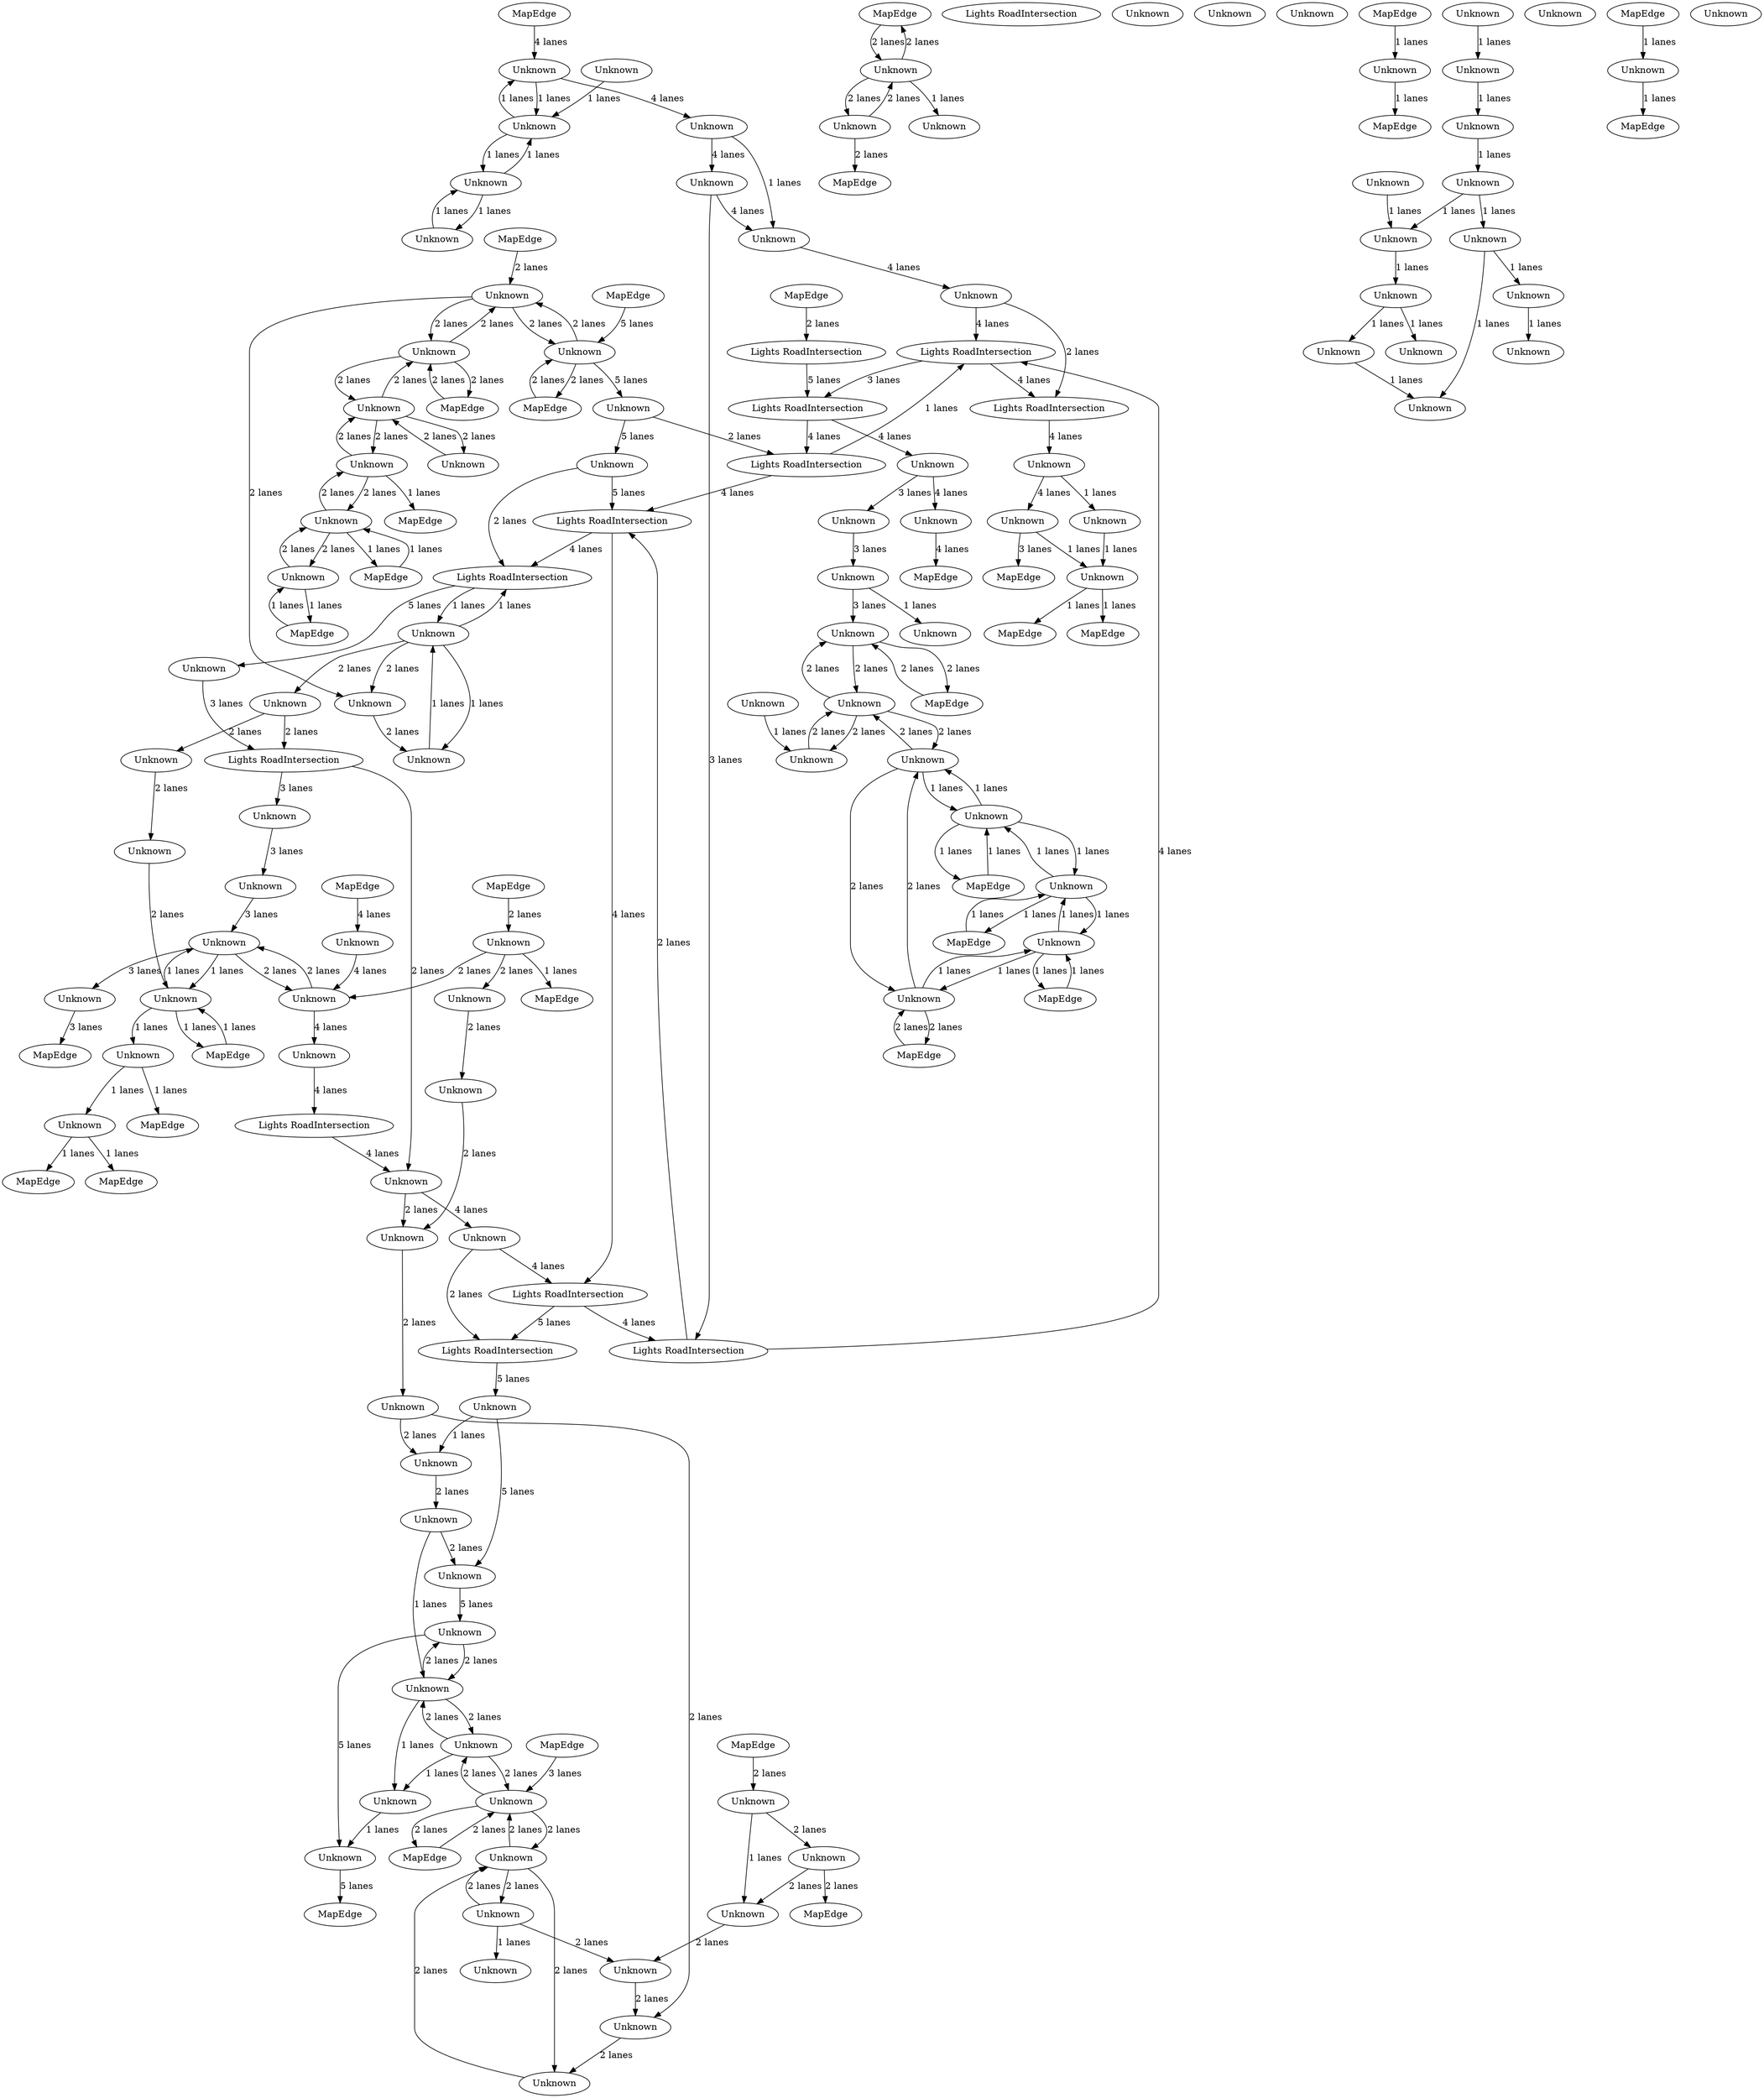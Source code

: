 digraph {
    0 [ label = "MapEdge" ]
    1 [ label = "MapEdge" ]
    2 [ label = "MapEdge" ]
    3 [ label = "MapEdge" ]
    4 [ label = "Lights RoadIntersection" ]
    5 [ label = "Lights RoadIntersection" ]
    6 [ label = "MapEdge" ]
    7 [ label = "Unknown" ]
    8 [ label = "Unknown" ]
    9 [ label = "MapEdge" ]
    10 [ label = "Lights RoadIntersection" ]
    11 [ label = "Lights RoadIntersection" ]
    12 [ label = "Unknown" ]
    13 [ label = "Lights RoadIntersection" ]
    14 [ label = "Unknown" ]
    15 [ label = "Lights RoadIntersection" ]
    16 [ label = "Unknown" ]
    17 [ label = "MapEdge" ]
    18 [ label = "Lights RoadIntersection" ]
    19 [ label = "Unknown" ]
    20 [ label = "Unknown" ]
    21 [ label = "MapEdge" ]
    22 [ label = "MapEdge" ]
    23 [ label = "Unknown" ]
    24 [ label = "MapEdge" ]
    25 [ label = "MapEdge" ]
    26 [ label = "MapEdge" ]
    27 [ label = "Unknown" ]
    28 [ label = "Unknown" ]
    29 [ label = "MapEdge" ]
    30 [ label = "Unknown" ]
    31 [ label = "Unknown" ]
    32 [ label = "Unknown" ]
    33 [ label = "Unknown" ]
    34 [ label = "Unknown" ]
    35 [ label = "Unknown" ]
    36 [ label = "Unknown" ]
    37 [ label = "Unknown" ]
    38 [ label = "Unknown" ]
    39 [ label = "Unknown" ]
    40 [ label = "Unknown" ]
    41 [ label = "Unknown" ]
    42 [ label = "MapEdge" ]
    43 [ label = "Unknown" ]
    44 [ label = "MapEdge" ]
    45 [ label = "MapEdge" ]
    46 [ label = "MapEdge" ]
    47 [ label = "Unknown" ]
    48 [ label = "Unknown" ]
    49 [ label = "Unknown" ]
    50 [ label = "Unknown" ]
    51 [ label = "Unknown" ]
    52 [ label = "Unknown" ]
    53 [ label = "Unknown" ]
    54 [ label = "Unknown" ]
    55 [ label = "Unknown" ]
    56 [ label = "Lights RoadIntersection" ]
    57 [ label = "MapEdge" ]
    58 [ label = "Unknown" ]
    59 [ label = "Unknown" ]
    60 [ label = "Unknown" ]
    61 [ label = "Unknown" ]
    62 [ label = "Unknown" ]
    63 [ label = "MapEdge" ]
    64 [ label = "Lights RoadIntersection" ]
    65 [ label = "MapEdge" ]
    66 [ label = "Unknown" ]
    67 [ label = "Unknown" ]
    68 [ label = "Unknown" ]
    69 [ label = "Unknown" ]
    70 [ label = "Unknown" ]
    71 [ label = "Unknown" ]
    72 [ label = "Unknown" ]
    73 [ label = "Unknown" ]
    74 [ label = "Unknown" ]
    75 [ label = "Unknown" ]
    76 [ label = "Unknown" ]
    77 [ label = "Unknown" ]
    78 [ label = "Unknown" ]
    79 [ label = "Unknown" ]
    80 [ label = "Unknown" ]
    81 [ label = "Unknown" ]
    82 [ label = "Unknown" ]
    83 [ label = "Unknown" ]
    84 [ label = "Unknown" ]
    85 [ label = "Lights RoadIntersection" ]
    86 [ label = "Unknown" ]
    87 [ label = "Unknown" ]
    88 [ label = "Lights RoadIntersection" ]
    89 [ label = "Unknown" ]
    90 [ label = "Unknown" ]
    91 [ label = "Unknown" ]
    92 [ label = "Unknown" ]
    93 [ label = "MapEdge" ]
    94 [ label = "Unknown" ]
    95 [ label = "MapEdge" ]
    96 [ label = "Unknown" ]
    97 [ label = "Unknown" ]
    98 [ label = "Unknown" ]
    99 [ label = "Unknown" ]
    100 [ label = "Unknown" ]
    101 [ label = "Unknown" ]
    102 [ label = "MapEdge" ]
    103 [ label = "Unknown" ]
    104 [ label = "MapEdge" ]
    105 [ label = "Unknown" ]
    106 [ label = "Unknown" ]
    107 [ label = "Unknown" ]
    108 [ label = "MapEdge" ]
    109 [ label = "Unknown" ]
    110 [ label = "Lights RoadIntersection" ]
    111 [ label = "Unknown" ]
    112 [ label = "Unknown" ]
    113 [ label = "MapEdge" ]
    114 [ label = "MapEdge" ]
    115 [ label = "Unknown" ]
    116 [ label = "Unknown" ]
    117 [ label = "Unknown" ]
    118 [ label = "Unknown" ]
    119 [ label = "Lights RoadIntersection" ]
    120 [ label = "MapEdge" ]
    121 [ label = "Unknown" ]
    122 [ label = "Unknown" ]
    123 [ label = "Unknown" ]
    124 [ label = "MapEdge" ]
    125 [ label = "Unknown" ]
    126 [ label = "MapEdge" ]
    127 [ label = "Unknown" ]
    128 [ label = "Unknown" ]
    129 [ label = "MapEdge" ]
    130 [ label = "Unknown" ]
    131 [ label = "MapEdge" ]
    132 [ label = "Unknown" ]
    133 [ label = "Unknown" ]
    134 [ label = "MapEdge" ]
    135 [ label = "MapEdge" ]
    136 [ label = "Unknown" ]
    137 [ label = "Unknown" ]
    138 [ label = "Unknown" ]
    139 [ label = "Unknown" ]
    140 [ label = "Unknown" ]
    141 [ label = "Unknown" ]
    142 [ label = "Unknown" ]
    143 [ label = "Unknown" ]
    144 [ label = "Unknown" ]
    145 [ label = "Unknown" ]
    146 [ label = "Unknown" ]
    147 [ label = "Unknown" ]
    148 [ label = "Unknown" ]
    149 [ label = "Unknown" ]
    150 [ label = "MapEdge" ]
    151 [ label = "MapEdge" ]
    152 [ label = "MapEdge" ]
    143 -> 121 [ label = "4 lanes" ]
    121 -> 85 [ label = "2 lanes" ]
    11 -> 110 [ label = "4 lanes" ]
    12 -> 88 [ label = "2 lanes" ]
    16 -> 13 [ label = "2 lanes" ]
    4 -> 13 [ label = "4 lanes" ]
    62 -> 152 [ label = "1 lanes" ]
    25 -> 48 [ label = "2 lanes" ]
    3 -> 67 [ label = "2 lanes" ]
    67 -> 3 [ label = "2 lanes" ]
    67 -> 30 [ label = "2 lanes" ]
    30 -> 67 [ label = "2 lanes" ]
    26 -> 98 [ label = "2 lanes" ]
    98 -> 26 [ label = "2 lanes" ]
    98 -> 101 [ label = "2 lanes" ]
    101 -> 98 [ label = "2 lanes" ]
    101 -> 34 [ label = "2 lanes" ]
    34 -> 101 [ label = "2 lanes" ]
    28 -> 68 [ label = "3 lanes" ]
    68 -> 31 [ label = "3 lanes" ]
    31 -> 29 [ label = "2 lanes" ]
    29 -> 31 [ label = "2 lanes" ]
    32 -> 34 [ label = "2 lanes" ]
    34 -> 32 [ label = "2 lanes" ]
    34 -> 31 [ label = "2 lanes" ]
    31 -> 34 [ label = "2 lanes" ]
    33 -> 28 [ label = "3 lanes" ]
    37 -> 47 [ label = "2 lanes" ]
    47 -> 37 [ label = "2 lanes" ]
    2 -> 23 [ label = "2 lanes" ]
    23 -> 2 [ label = "2 lanes" ]
    23 -> 87 [ label = "2 lanes" ]
    87 -> 23 [ label = "2 lanes" ]
    38 -> 130 [ label = "2 lanes" ]
    130 -> 38 [ label = "2 lanes" ]
    41 -> 38 [ label = "2 lanes" ]
    38 -> 41 [ label = "2 lanes" ]
    87 -> 41 [ label = "2 lanes" ]
    41 -> 87 [ label = "2 lanes" ]
    130 -> 132 [ label = "2 lanes" ]
    132 -> 130 [ label = "2 lanes" ]
    132 -> 40 [ label = "2 lanes" ]
    40 -> 132 [ label = "2 lanes" ]
    41 -> 1 [ label = "2 lanes" ]
    1 -> 41 [ label = "2 lanes" ]
    37 -> 44 [ label = "2 lanes" ]
    44 -> 37 [ label = "2 lanes" ]
    51 -> 149 [ label = "2 lanes" ]
    149 -> 51 [ label = "2 lanes" ]
    122 -> 37 [ label = "2 lanes" ]
    37 -> 122 [ label = "2 lanes" ]
    149 -> 122 [ label = "2 lanes" ]
    122 -> 149 [ label = "2 lanes" ]
    39 -> 38 [ label = "2 lanes" ]
    38 -> 39 [ label = "2 lanes" ]
    40 -> 42 [ label = "1 lanes" ]
    42 -> 40 [ label = "1 lanes" ]
    130 -> 45 [ label = "1 lanes" ]
    88 -> 116 [ label = "5 lanes" ]
    10 -> 5 [ label = "4 lanes" ]
    5 -> 119 [ label = "4 lanes" ]
    27 -> 24 [ label = "4 lanes" ]
    4 -> 11 [ label = "3 lanes" ]
    16 -> 4 [ label = "4 lanes" ]
    13 -> 14 [ label = "4 lanes" ]
    14 -> 91 [ label = "4 lanes" ]
    48 -> 55 [ label = "1 lanes" ]
    47 -> 50 [ label = "2 lanes" ]
    50 -> 47 [ label = "2 lanes" ]
    53 -> 50 [ label = "2 lanes" ]
    52 -> 55 [ label = "2 lanes" ]
    55 -> 96 [ label = "2 lanes" ]
    96 -> 53 [ label = "2 lanes" ]
    48 -> 52 [ label = "2 lanes" ]
    52 -> 22 [ label = "2 lanes" ]
    8 -> 60 [ label = "3 lanes" ]
    60 -> 9 [ label = "3 lanes" ]
    97 -> 8 [ label = "2 lanes" ]
    8 -> 97 [ label = "2 lanes" ]
    7 -> 56 [ label = "4 lanes" ]
    59 -> 61 [ label = "3 lanes" ]
    58 -> 97 [ label = "4 lanes" ]
    97 -> 7 [ label = "4 lanes" ]
    8 -> 145 [ label = "1 lanes" ]
    145 -> 8 [ label = "1 lanes" ]
    145 -> 57 [ label = "1 lanes" ]
    57 -> 145 [ label = "1 lanes" ]
    6 -> 58 [ label = "4 lanes" ]
    64 -> 143 [ label = "2 lanes" ]
    143 -> 136 [ label = "2 lanes" ]
    144 -> 64 [ label = "2 lanes" ]
    67 -> 36 [ label = "1 lanes" ]
    68 -> 66 [ label = "1 lanes" ]
    81 -> 32 [ label = "1 lanes" ]
    73 -> 75 [ label = "1 lanes" ]
    69 -> 72 [ label = "1 lanes" ]
    76 -> 77 [ label = "1 lanes" ]
    77 -> 69 [ label = "1 lanes" ]
    70 -> 76 [ label = "1 lanes" ]
    77 -> 78 [ label = "1 lanes" ]
    75 -> 72 [ label = "1 lanes" ]
    79 -> 80 [ label = "1 lanes" ]
    69 -> 79 [ label = "1 lanes" ]
    71 -> 78 [ label = "1 lanes" ]
    73 -> 117 [ label = "1 lanes" ]
    78 -> 73 [ label = "1 lanes" ]
    54 -> 82 [ label = "1 lanes" ]
    83 -> 84 [ label = "1 lanes" ]
    84 -> 95 [ label = "1 lanes" ]
    84 -> 120 [ label = "1 lanes" ]
    133 -> 128 [ label = "1 lanes" ]
    118 -> 89 [ label = "2 lanes" ]
    86 -> 118 [ label = "1 lanes" ]
    118 -> 86 [ label = "1 lanes" ]
    118 -> 88 [ label = "1 lanes" ]
    88 -> 118 [ label = "1 lanes" ]
    87 -> 89 [ label = "2 lanes" ]
    89 -> 86 [ label = "2 lanes" ]
    5 -> 85 [ label = "5 lanes" ]
    122 -> 148 [ label = "1 lanes" ]
    148 -> 90 [ label = "1 lanes" ]
    91 -> 92 [ label = "1 lanes" ]
    92 -> 0 [ label = "1 lanes" ]
    92 -> 93 [ label = "1 lanes" ]
    94 -> 92 [ label = "1 lanes" ]
    129 -> 15 [ label = "2 lanes" ]
    54 -> 96 [ label = "2 lanes" ]
    112 -> 97 [ label = "2 lanes" ]
    63 -> 99 [ label = "1 lanes" ]
    99 -> 63 [ label = "1 lanes" ]
    99 -> 98 [ label = "1 lanes" ]
    98 -> 99 [ label = "1 lanes" ]
    99 -> 103 [ label = "1 lanes" ]
    103 -> 99 [ label = "1 lanes" ]
    100 -> 101 [ label = "1 lanes" ]
    101 -> 100 [ label = "1 lanes" ]
    103 -> 100 [ label = "1 lanes" ]
    100 -> 103 [ label = "1 lanes" ]
    100 -> 102 [ label = "1 lanes" ]
    102 -> 100 [ label = "1 lanes" ]
    103 -> 104 [ label = "1 lanes" ]
    104 -> 103 [ label = "1 lanes" ]
    124 -> 19 [ label = "4 lanes" ]
    19 -> 107 [ label = "4 lanes" ]
    107 -> 111 [ label = "4 lanes" ]
    111 -> 127 [ label = "4 lanes" ]
    127 -> 16 [ label = "4 lanes" ]
    19 -> 128 [ label = "1 lanes" ]
    128 -> 19 [ label = "1 lanes" ]
    128 -> 123 [ label = "1 lanes" ]
    123 -> 128 [ label = "1 lanes" ]
    123 -> 106 [ label = "1 lanes" ]
    106 -> 123 [ label = "1 lanes" ]
    107 -> 127 [ label = "1 lanes" ]
    109 -> 110 [ label = "2 lanes" ]
    85 -> 142 [ label = "5 lanes" ]
    139 -> 51 [ label = "5 lanes" ]
    142 -> 139 [ label = "5 lanes" ]
    111 -> 119 [ label = "3 lanes" ]
    12 -> 10 [ label = "5 lanes" ]
    112 -> 113 [ label = "1 lanes" ]
    115 -> 114 [ label = "1 lanes" ]
    108 -> 62 [ label = "1 lanes" ]
    126 -> 115 [ label = "1 lanes" ]
    51 -> 90 [ label = "5 lanes" ]
    90 -> 21 [ label = "5 lanes" ]
    110 -> 4 [ label = "1 lanes" ]
    110 -> 10 [ label = "4 lanes" ]
    119 -> 10 [ label = "2 lanes" ]
    119 -> 4 [ label = "4 lanes" ]
    74 -> 70 [ label = "1 lanes" ]
    91 -> 17 [ label = "3 lanes" ]
    15 -> 11 [ label = "5 lanes" ]
    116 -> 64 [ label = "3 lanes" ]
    30 -> 150 [ label = "2 lanes" ]
    46 -> 37 [ label = "3 lanes" ]
    131 -> 132 [ label = "1 lanes" ]
    132 -> 131 [ label = "1 lanes" ]
    61 -> 8 [ label = "3 lanes" ]
    64 -> 59 [ label = "3 lanes" ]
    47 -> 54 [ label = "2 lanes" ]
    54 -> 47 [ label = "2 lanes" ]
    14 -> 94 [ label = "1 lanes" ]
    121 -> 5 [ label = "4 lanes" ]
    56 -> 143 [ label = "4 lanes" ]
    10 -> 88 [ label = "4 lanes" ]
    11 -> 33 [ label = "4 lanes" ]
    33 -> 27 [ label = "4 lanes" ]
    23 -> 109 [ label = "5 lanes" ]
    109 -> 12 [ label = "5 lanes" ]
    65 -> 23 [ label = "5 lanes" ]
    49 -> 53 [ label = "2 lanes" ]
    135 -> 112 [ label = "2 lanes" ]
    49 -> 137 [ label = "2 lanes" ]
    137 -> 138 [ label = "2 lanes" ]
    138 -> 139 [ label = "2 lanes" ]
    141 -> 140 [ label = "2 lanes" ]
    142 -> 137 [ label = "1 lanes" ]
    118 -> 144 [ label = "2 lanes" ]
    146 -> 145 [ label = "2 lanes" ]
    147 -> 146 [ label = "2 lanes" ]
    83 -> 134 [ label = "1 lanes" ]
    145 -> 83 [ label = "1 lanes" ]
    138 -> 149 [ label = "1 lanes" ]
    149 -> 148 [ label = "1 lanes" ]
    151 -> 87 [ label = "2 lanes" ]
    136 -> 49 [ label = "2 lanes" ]
    140 -> 136 [ label = "2 lanes" ]
    112 -> 141 [ label = "2 lanes" ]
    144 -> 147 [ label = "2 lanes" ]
}

